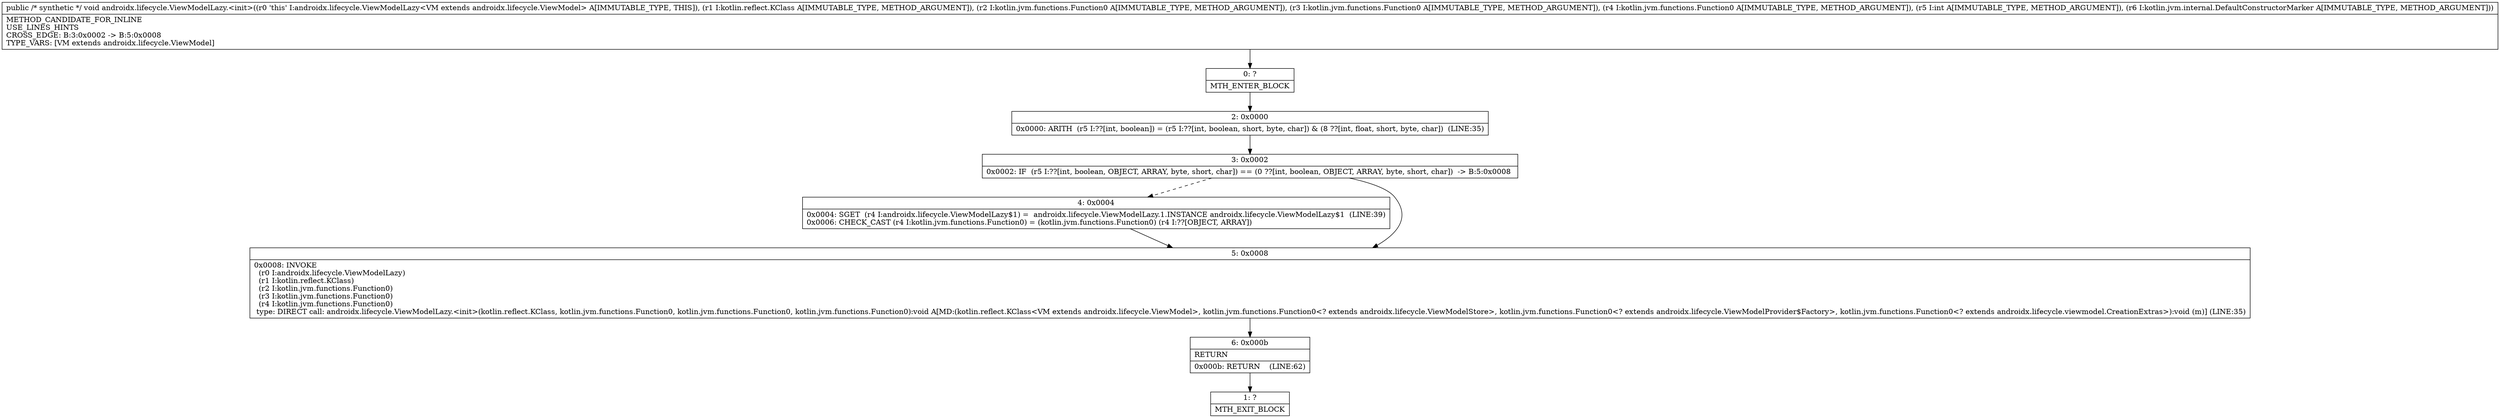 digraph "CFG forandroidx.lifecycle.ViewModelLazy.\<init\>(Lkotlin\/reflect\/KClass;Lkotlin\/jvm\/functions\/Function0;Lkotlin\/jvm\/functions\/Function0;Lkotlin\/jvm\/functions\/Function0;ILkotlin\/jvm\/internal\/DefaultConstructorMarker;)V" {
Node_0 [shape=record,label="{0\:\ ?|MTH_ENTER_BLOCK\l}"];
Node_2 [shape=record,label="{2\:\ 0x0000|0x0000: ARITH  (r5 I:??[int, boolean]) = (r5 I:??[int, boolean, short, byte, char]) & (8 ??[int, float, short, byte, char])  (LINE:35)\l}"];
Node_3 [shape=record,label="{3\:\ 0x0002|0x0002: IF  (r5 I:??[int, boolean, OBJECT, ARRAY, byte, short, char]) == (0 ??[int, boolean, OBJECT, ARRAY, byte, short, char])  \-\> B:5:0x0008 \l}"];
Node_4 [shape=record,label="{4\:\ 0x0004|0x0004: SGET  (r4 I:androidx.lifecycle.ViewModelLazy$1) =  androidx.lifecycle.ViewModelLazy.1.INSTANCE androidx.lifecycle.ViewModelLazy$1  (LINE:39)\l0x0006: CHECK_CAST (r4 I:kotlin.jvm.functions.Function0) = (kotlin.jvm.functions.Function0) (r4 I:??[OBJECT, ARRAY]) \l}"];
Node_5 [shape=record,label="{5\:\ 0x0008|0x0008: INVOKE  \l  (r0 I:androidx.lifecycle.ViewModelLazy)\l  (r1 I:kotlin.reflect.KClass)\l  (r2 I:kotlin.jvm.functions.Function0)\l  (r3 I:kotlin.jvm.functions.Function0)\l  (r4 I:kotlin.jvm.functions.Function0)\l type: DIRECT call: androidx.lifecycle.ViewModelLazy.\<init\>(kotlin.reflect.KClass, kotlin.jvm.functions.Function0, kotlin.jvm.functions.Function0, kotlin.jvm.functions.Function0):void A[MD:(kotlin.reflect.KClass\<VM extends androidx.lifecycle.ViewModel\>, kotlin.jvm.functions.Function0\<? extends androidx.lifecycle.ViewModelStore\>, kotlin.jvm.functions.Function0\<? extends androidx.lifecycle.ViewModelProvider$Factory\>, kotlin.jvm.functions.Function0\<? extends androidx.lifecycle.viewmodel.CreationExtras\>):void (m)] (LINE:35)\l}"];
Node_6 [shape=record,label="{6\:\ 0x000b|RETURN\l|0x000b: RETURN    (LINE:62)\l}"];
Node_1 [shape=record,label="{1\:\ ?|MTH_EXIT_BLOCK\l}"];
MethodNode[shape=record,label="{public \/* synthetic *\/ void androidx.lifecycle.ViewModelLazy.\<init\>((r0 'this' I:androidx.lifecycle.ViewModelLazy\<VM extends androidx.lifecycle.ViewModel\> A[IMMUTABLE_TYPE, THIS]), (r1 I:kotlin.reflect.KClass A[IMMUTABLE_TYPE, METHOD_ARGUMENT]), (r2 I:kotlin.jvm.functions.Function0 A[IMMUTABLE_TYPE, METHOD_ARGUMENT]), (r3 I:kotlin.jvm.functions.Function0 A[IMMUTABLE_TYPE, METHOD_ARGUMENT]), (r4 I:kotlin.jvm.functions.Function0 A[IMMUTABLE_TYPE, METHOD_ARGUMENT]), (r5 I:int A[IMMUTABLE_TYPE, METHOD_ARGUMENT]), (r6 I:kotlin.jvm.internal.DefaultConstructorMarker A[IMMUTABLE_TYPE, METHOD_ARGUMENT]))  | METHOD_CANDIDATE_FOR_INLINE\lUSE_LINES_HINTS\lCROSS_EDGE: B:3:0x0002 \-\> B:5:0x0008\lTYPE_VARS: [VM extends androidx.lifecycle.ViewModel]\l}"];
MethodNode -> Node_0;Node_0 -> Node_2;
Node_2 -> Node_3;
Node_3 -> Node_4[style=dashed];
Node_3 -> Node_5;
Node_4 -> Node_5;
Node_5 -> Node_6;
Node_6 -> Node_1;
}

